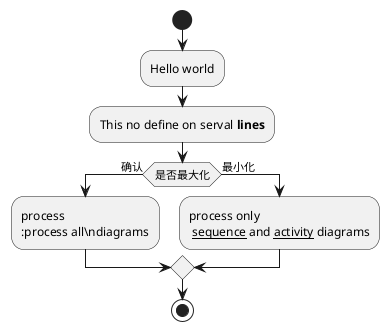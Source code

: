 @startuml
/'(*)  --> "check input"
If "input is verbose" then
--> [Yes] "turn on verbosity"
--> "run command"

--> "run command"
Endif
-->(*)'/


start
:Hello world;
:This no define on serval **lines**;

if(是否最大化) then(确认)
:process
:process all\ndiagrams;
else(最小化)
:process only
 __sequence__ and __activity__ diagrams;

endif

stop

@enduml